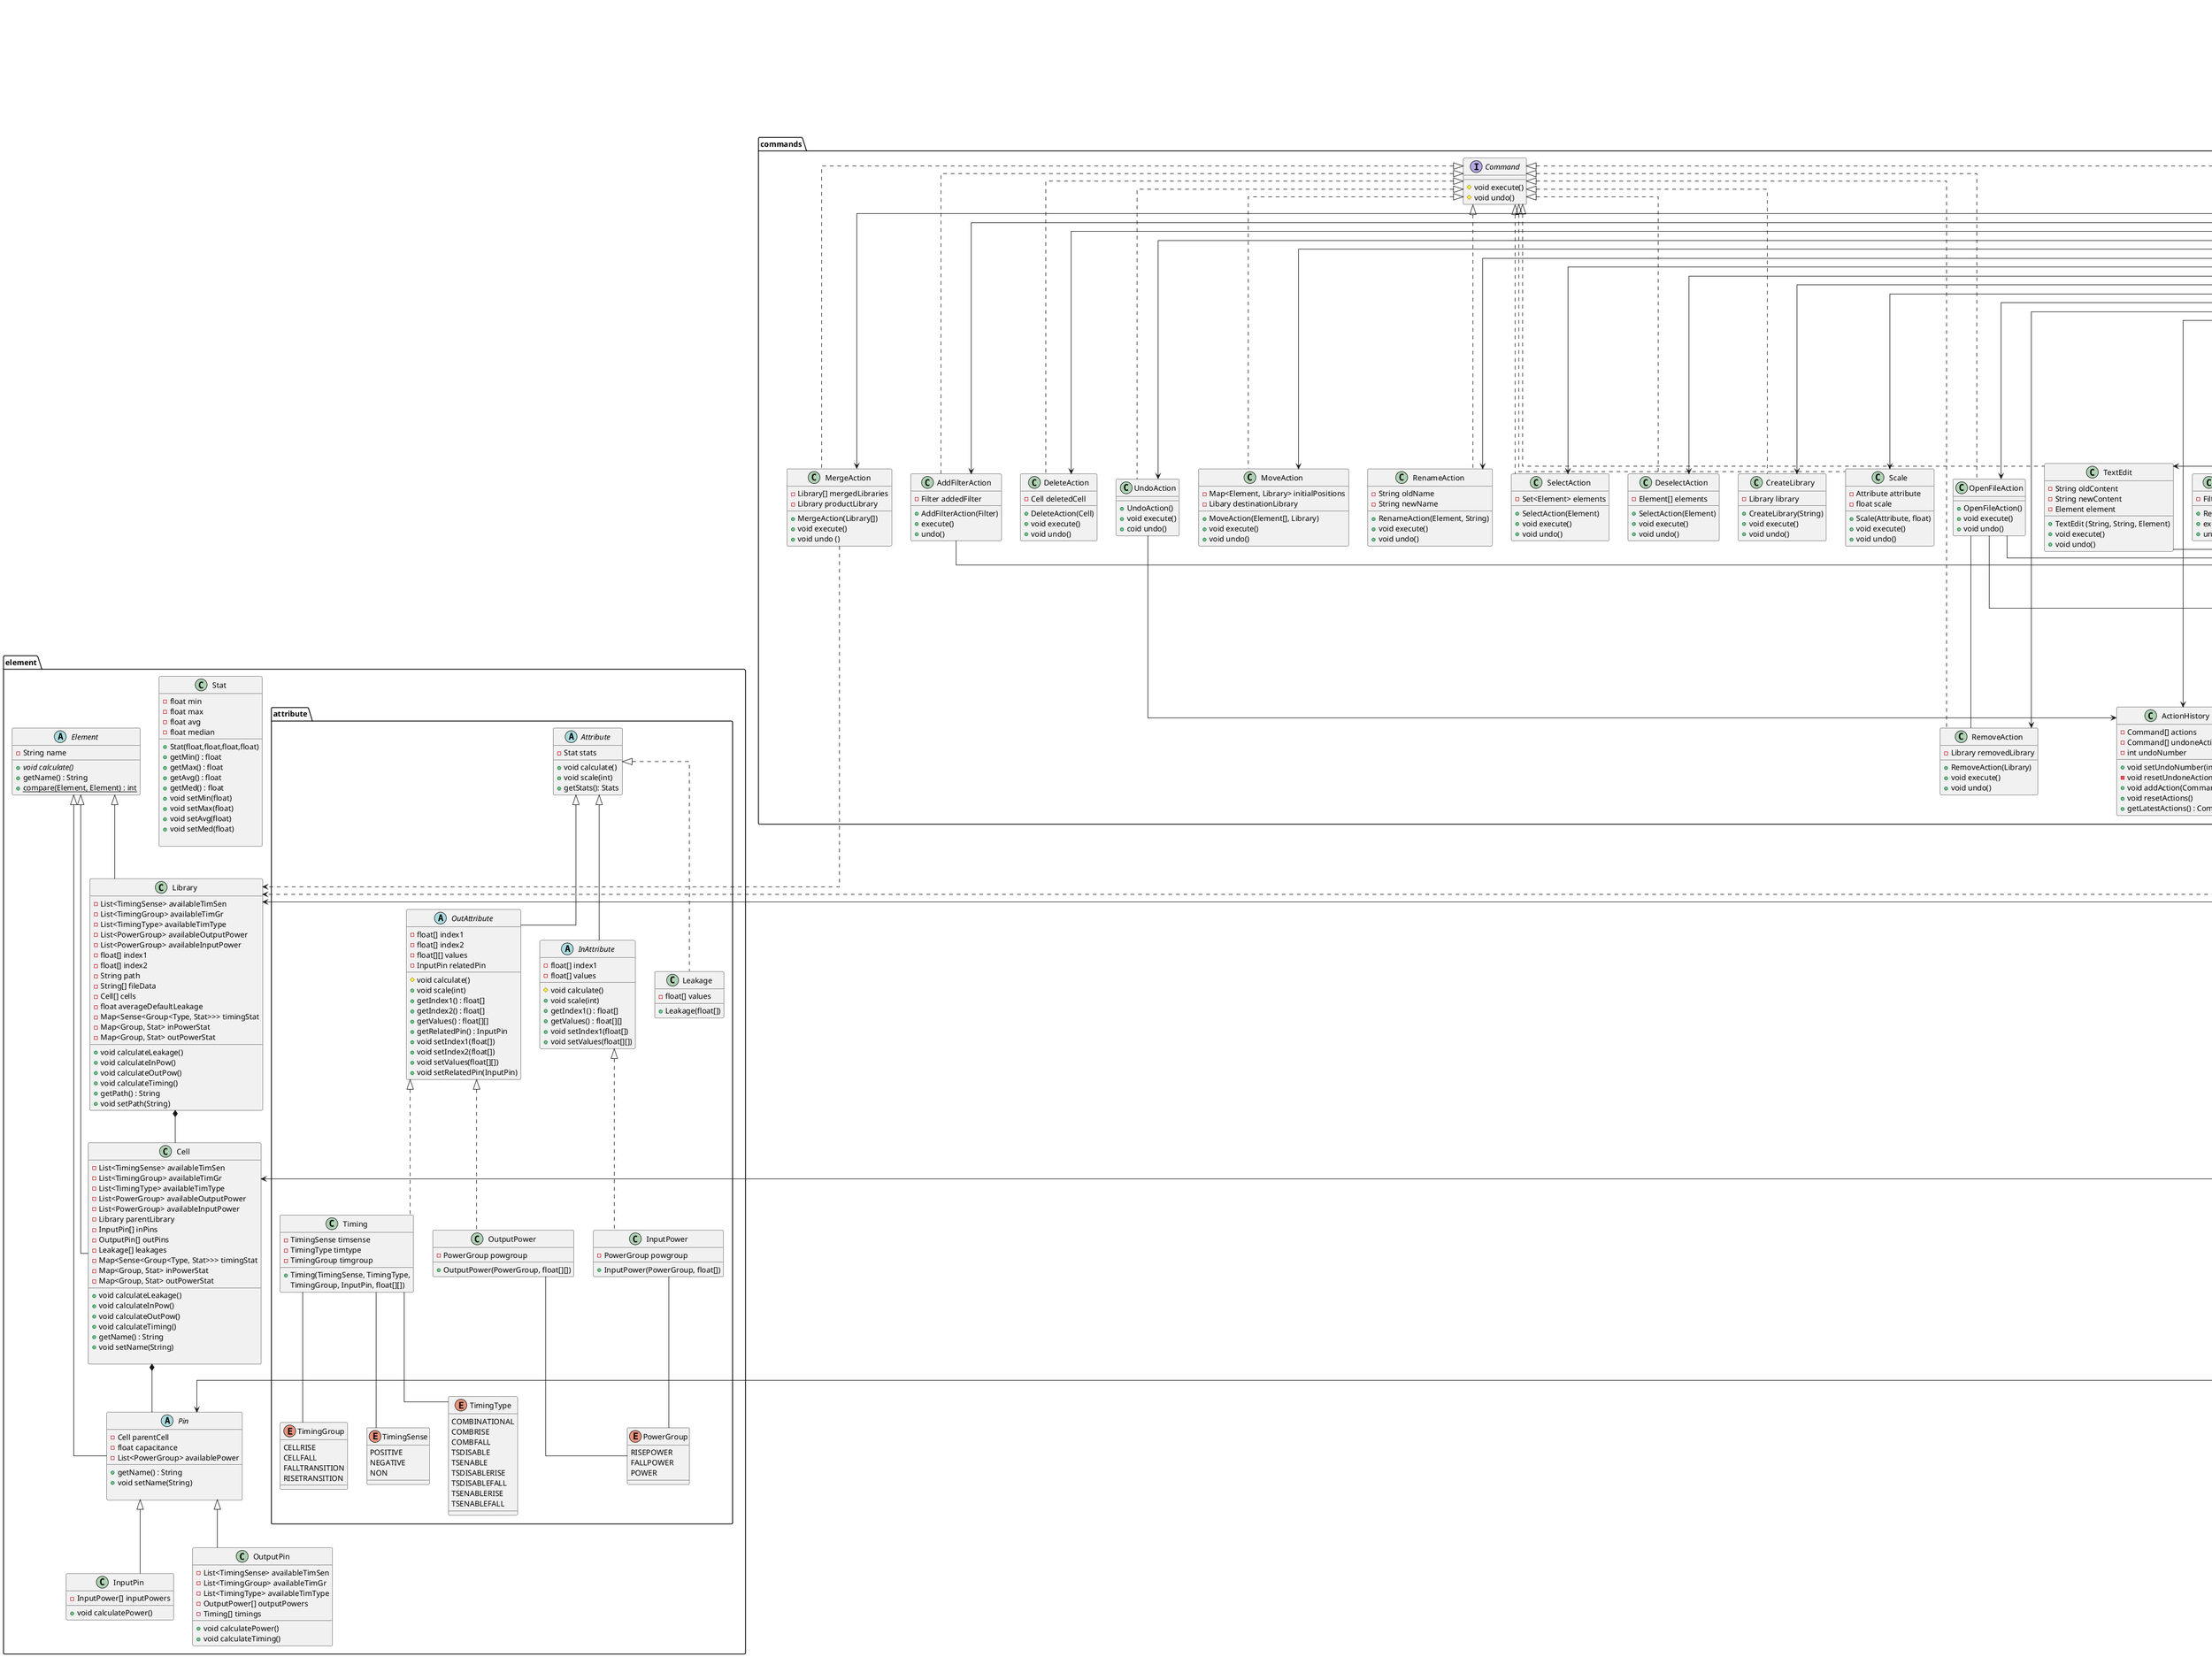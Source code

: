 @startuml Hallo
skinparam linetype ortho
!startsub DIAGRAM

/' package panelData{
    enum ElementType {
        LIBRARY
        CELL
        INPIN
        OUTPIN
    }
    enum AttributeType{
        OUTPOWER
        INPOWER
        DEFLEAKAGE
        LEAKAGE
        TIMING
        AREA
        CAPACITANCE
    }
    abstract class Panel{
        ElementType elementType
        String panelName
    }
    class TextEditor extends Panel{
        - Element element
        - String Content
        - String greyedBeforeContent
        - String greyedAfterContent
        __
        + search(String) : int
        + switchToElementView()
        + updateData()
    }
    interface GraphicImp{
        AttributeType attribute
        PowerGroup powgroup
        TimingGroup timgroup
        TimingType timtype
        TimingSense timsense
        Mode mode
        __
        {abstract} getData()
    }
    interface CompareView{
        __
        {abstract} void selectElement(Element)
        {abstract} void deselectElement(Element)
    }
    class CompareLibraryView extends Panel implements GraphicImp, CompareView{
        Element[] openedLibraries
        Library[] selectedLibraries
        __
        + void getData()
        + void selectElement(Element)
        + void deselectElement(Element)
    }
    class CompareCellPinView extends Panel implements GraphicImp, CompareView{
        Cell[] openedCells
        Element[] selectedElements
        __
        + void getData()
        + void selectElement(Element)
        + void deselectElement(Element)
    }
    class ElementView extends Panel implements GraphicImp{
        Element element
        __
        + void switchToTextEditor()
        + getData()
    }
}'/
package element{
    class Stat {
        -float min 
        -float max
        -float avg
        -float median
        __
        + Stat(float,float,float,float)
        + getMin() : float
        + getMax() : float
        + getAvg() : float
        + getMed() : float
        + void setMin(float)
        + void setMax(float)
        + void setAvg(float)
        + void setMed(float)

    }
    package attribute {
        abstract class Attribute{ 
            - Stat stats
            __
            + void calculate()
            + void scale(int)
            + getStats(): Stats
        }
        abstract class InAttribute extends Attribute{ 
            -float[] index1
            -float[] values
            __
            # void calculate()
            + void scale(int)
            + getIndex1() : float[]
            + getValues() : float[][]
            + void setIndex1(float[])
            + void setValues(float[][])
        }
        abstract class OutAttribute extends Attribute{ 
            -float[] index1 
            -float[] index2
            -float[][] values
            -InputPin relatedPin
            __
            # void calculate()
            + void scale(int)
            + getIndex1() : float[]
            + getIndex2() : float[]
            + getValues() : float[][]
            + getRelatedPin() : InputPin
            + void setIndex1(float[])
            + void setIndex2(float[])
            + void setValues(float[][])
            + void setRelatedPin(InputPin)
        }
        enum TimingSense {
        POSITIVE
        NEGATIVE
        NON
        }
        enum TimingType {
        COMBINATIONAL
        COMBRISE
        COMBFALL
        TSDISABLE
        TSENABLE
        TSDISABLERISE
        TSDISABLEFALL
        TSENABLERISE
        TSENABLEFALL
        }
        enum TimingGroup {
        CELLRISE
        CELLFALL
        FALLTRANSITION
        RISETRANSITION
        }
        enum PowerGroup {
        RISEPOWER
        FALLPOWER
        POWER
        }
        class Timing implements OutAttribute {
            -TimingSense timsense
            -TimingType timtype
            -TimingGroup timgroup
            __
            + Timing(TimingSense, TimingType,
            TimingGroup, InputPin, float[][])
        }
        class InputPower implements InAttribute {
            -PowerGroup powgroup
            __
            + InputPower(PowerGroup, float[])
        }
        class OutputPower implements OutAttribute {
            -PowerGroup powgroup 
            __
            + OutputPower(PowerGroup, float[][])
        }
        class Leakage implements Attribute {
            - float[] values
            __
            + Leakage(float[])
        }
    }
    abstract class Element{
        - String name
        __
        + {abstract} void calculate()
        + getName() : String
        + {static} compare(Element, Element) : int
    }
    class Library{
        - List<TimingSense> availableTimSen
        - List<TimingGroup> availableTimGr
        - List<TimingType> availableTimType
        - List<PowerGroup> availableOutputPower
        - List<PowerGroup> availableInputPower
        - float[] index1
        - float[] index2
        - String path
        - String[] fileData
        - Cell[] cells
        - float averageDefaultLeakage
        - Map<Sense<Group<Type, Stat>>> timingStat
        - Map<Group, Stat> inPowerStat
        - Map<Group, Stat> outPowerStat
        __
        + void calculateLeakage()
        + void calculateInPow()
        + void calculateOutPow()
        + void calculateTiming()
        + getPath() : String
        + void setPath(String)
    }
    class Cell{
        - List<TimingSense> availableTimSen
        - List<TimingGroup> availableTimGr
        - List<TimingType> availableTimType
        - List<PowerGroup> availableOutputPower
        - List<PowerGroup> availableInputPower
        - Library parentLibrary
        - InputPin[] inPins
        - OutputPin[] outPins
        - Leakage[] leakages
        - Map<Sense<Group<Type, Stat>>> timingStat
        - Map<Group, Stat> inPowerStat
        - Map<Group, Stat> outPowerStat
        __
        + void calculateLeakage()
        + void calculateInPow()
        + void calculateOutPow()
        + void calculateTiming()
        + getName() : String
        + void setName(String)
        
    }
    abstract class Pin{
        - Cell parentCell
        - float capacitance
        - List<PowerGroup> availablePower
        __
        + getName() : String
        + void setName(String)
        
    }
    class InputPin{
        - InputPower[] inputPowers
        __
        + void calculatePower()
    }
    class OutputPin{
        - List<TimingSense> availableTimSen
        - List<TimingGroup> availableTimGr
        - List<TimingType> availableTimType
        - OutputPower[] outputPowers
        - Timing[] timings
        __
        + void calculatePower()
        + void calculateTiming()
    }
}


package exceptions{
    interface Exception
    class InvalidComparisonException
    class InvalidFileFormatException
    class ExceedingFileSizeException
    class TooManySelectedException
    class TooManyPanelsOpenedException
    class SearchedStringNotFoundException
    class InvalidNameException
}
package commands{
    interface Command{
        __
        # void execute()
        # void undo()
    }
    class ActionHistory{
        - Command[] actions
        - Command[] undoneActions
        - int undoNumber
        __
        + void setUndoNumber(int)
        - void resetUndoneActions()
        + void addAction(Command)
        + void resetActions()
        + getLatestActions() : Command
    }
    class CreateLibrary implements Command{
        - Library library
        __
        + CreateLibrary(String)
        + void execute()
        + void undo()
    }
    class Scale implements Command{
        - Attribute attribute
        - float scale
        __
        + Scale(Attribute, float)
        + void execute()
        + void undo()
    }
    
    class RemoveFilterAction implements Command{
        - Filter removedFilter
        __
        + RemoveFilterAction(Filter)
        + execute()
        + undo()
    }
    class AddFilterAction implements Command{
        - Filter addedFilter
        __
        + AddFilterAction(Filter)
        + execute()
        + undo()
    }
    class TextEdit implements Command{
        - String oldContent
        - String newContent
        - Element element
        __
        + TextEdit (String, String, Element)
        + void execute()
        + void undo()
    }
    class UndoAction implements Command{
        __
        + UndoAction()
        + void execute()
        + coid undo()
    }
    class MergeAction implements Command{
        - Library[] mergedLibraries
        - Library productLibrary
        __
        + MergeAction(Library[])
        + void execute()
        + void undo ()
    }
    class DeleteAction implements Command{
        - Cell deletedCell
        __
        + DeleteAction(Cell)
        + void execute()
        + void undo()
    }
    class RemoveAction implements Command{
        - Library removedLibrary
        __
        + RemoveAction(Library)
        + void execute()
        + void undo()
    }
    class MoveAction implements Command{
        - Map<Element, Library> initialPositions
        - Libary destinationLibrary
        __
        + MoveAction(Element[], Library)
        + void execute()
        + void undo()
    }
    class RenameAction implements Command{
        - String oldName
        - String newName
        __
        + RenameAction(Element, String)
        + void execute()
        + void undo()
    }
    class SelectAction implements Command{
        - Set<Element> elements
        __
        + SelectAction(Element)
        + void execute()
        + void undo()
    }
    class DeselectAction implements Command{
        - Element[] elements
        __
        + SelectAction(Element)
        + void execute()
        + void undo()
    }
    
    class OpenFileAction implements Command {
        __
        + OpenFileAction()
        + void execute()
        + void undo()
    }
    OpenFileAction -- RemoveAction
    /'class SelectStatAction implements Command{
        __
        + SelectStatAction(String)
        + void execute()
        + void undo()
    }
    class SelectDropdownAction implements Command {
        + SelectDropdownAction(String)
        + void execute()
        + void undo()
    }
    class SelectCompareAction implements Command {
        + SelectCompareAction(Element)
        + void execute()
        + void undo()
    }
    '/
}


package parser{ 
    class Parser {
    - JsonParser parser
    - String json
    __
    + void parseLibrary(String)
    + void parseCell(String)
    + void parsePin(String)
    }
}
package compiler {
    interface Compiler{
    + compile(Element): String
    - compilePin(Pin): String
    - compileCell(Cell): String
    - compileLibrary(Library): String
    + saveFile(String): void
    }
    class CSVCompiler implements Compiler{
    __
    + compile(Element): String
    - compilePin(Pin): String
    - compileCell(Cell): String
    - compileLibrary(Library): String
    + saveFile(String): void
    }
    class LibertyCompiler implements Compiler{
    + compile(Element): String
    - compilePin(Pin): String
    - compileCell(Cell): String
    - compileLibrary(Library): String
    + saveFile(String): void
    }
}

package project {
    class Model {
    - Set<Library> libraries
    - Set<Element> shownElements
    - Set<Element> greyedElements
    - Set<Element> filteredElements
    - Set<Element> searchedElement
    - Set<Element> selectedElements
    - Set<Element> openedInTextElements
    __
    + Model()
    + notify()
    + getLibraries() : Set<Library>
    + getShownElements(): Set<Element>
    + getGreyedElements(): Set<Element>
    + getFilteredElements(): Set<Element>
    + getSearchedElements(): Set<Element>
    + getSelectedElements(): Set<Element>
    + getOpenedInTextElements(): Set<Element>
    + setLibraries() : Set<Library> 
    + setShownElements(): Set<Element>
    + setGreyedElements(): Set<Element>
    + setFilteredElements(): Set<Element>
    + setSearchedElements(): Set<Element>
    + setSelectedElements(): Set<Element>
    + setOpenedInTextElements(): Set<Element>
    + Settings getSettings()
    + void saveProject()
    + void loadProject()
    + void getFilter()
    + void getShortcuts()
    }
    class FileChooser{
    + openFile(String[]): File
    + void saveFile(String, String)
    }
    class Interpolation{
        __
        + void interpolate(float , PolynomialSplineFunction)
        + void bicubicInterpolate(float, float, BicubicInterpolatingFunction)
    }
enum LanguageEnum{
        ENGLISH
        DEUTSCH
        TURK
        SHQIP
        FRANCAIS
    }
    enum ColorThemeEnum{
        Theme1
        Theme2
        Theme3
        ANDSOON
    }
    class Settings{
        - Language currentlanguage
        - ColorTheme colors
        - String FontType
        - int FontSize
        - int barNumber
        - int undoNumber
        - boolean editorOpenedFirst
        __
        + Settings()
        + setLanguage(LanguageEnum)
        + setColor(ColorThemeEnum)
        + setFontType()
        + setFontSize()
        + setBarNumber()
        + setUndoNumber()
        + setEditorOpenedFirst()
        + getLanguage(LanguageEnum)
        + getColor(ColorThemeEnum)
        + getFontType()
        + getFontSize()
        + getBarNumber()
        + getUndoNumber()
        + getEditorOpenedFirst()
        + saveSettings()
        + refreshView()
    }
    LanguageEnum -- Settings
    ColorThemeEnum -- Settings
    class ColorTheme{
        - int[] colors
        __
        + getColors(): int[]
    }
    class Language{
        - String appname
        - String[] Elements
        - String[] Menus
        - String[] Methods
        - String[] Attributes
        __
        + getName(): String
        + getElements(): String[]
        + getMenus(): String[]
        + getMethods(): String[]
        + getAttributes(): String[]
    }
    Settings *-- ColorTheme
    Settings *-- Language
    class Shortcuts{
    - Map<Keys, COMMAND> defaultCommands
    - Map<Keys, COMMAND> commands
    __
    + void setKey(Key, COMMAND)
    + void resetKeys()
    + COMMAND getCommand(Key)
    }
    enum Operation{
        LESS
        EQUAL
        BIGGER
    }
    enum Mode{
        MAX
        MIN
        AVG
        MED
    }
    class Filter{
        - {static} Filter filters[]
        - Attribute attribute
        - Mode mode
        - float value
        - Operation operation
        __
        + Filter(Attribute, Mode, float,
        Operation)
        + Element[] filter(Element[])
        + saveDefaultFilters()
        + loadDefaultFilters()
    }
}
Model --> Interpolation
Model --> Settings
Model --> Shortcuts
Model --> FileChooser
Model --> Parser
MergeAction ..> Library 
Parser ..> Library
Model --> MergeAction
Model --> SelectAction
Model --> DeselectAction
Model --> AddFilterAction
Model --> RemoveFilterAction
Model --> Scale
Model --> CreateLibrary
Model --> UndoAction
Model --> RenameAction
Model --> DeleteAction
Model --> TextEdit
Model --> MoveAction
Model --> RemoveAction
Model --> LibertyCompiler
Model --> CSVCompiler
Model --> ActionHistory
Model --> OpenFileAction
TextEdit --> Parser
Parser --> Library
Parser --> Cell
Parser --> Pin
/'SelectDropdownAction --> Attribute
SelectStatAction --> Attribute '/
OpenFileAction --> FileChooser
OpenFileAction --> Parser
UndoAction --> ActionHistory
Filter <-- AddFilterAction
Filter <-- RemoveFilterAction
Element <|-- Library
Element <|-- Cell
Element <|-- Pin
Pin <|-- InputPin
Pin <|-- OutputPin
Operation -- Filter
Mode -- Filter
TimingSense -- Timing
TimingType -- Timing
TimingGroup -- Timing
PowerGroup -- OutputPower
PowerGroup -- InputPower
Library *-- Cell
Cell *-- Pin
Exception <|.. InvalidComparisonException 
Exception <|.. InvalidFileFormatException
Exception <|.. ExceedingFileSizeException
Exception <|.. TooManyPanelsOpenedException
Exception <|.. TooManySelectedException
Exception <|.. InvalidNameException
Exception <|.. SearchedStringNotFoundException
!endsub



/' project -[hidden]> compiler
compiler -[hidden]-> parser
parser -[hidden]> element
project-[hidden]> commands '/
OutputPower -[hidden]> InputPower
InputPower -[hidden]-> PowerGroup
Timing -[hidden]-> TimingType
Timing -[hidden]-> TimingSense
Timing -[hidden]-> TimingGroup
@enduml
